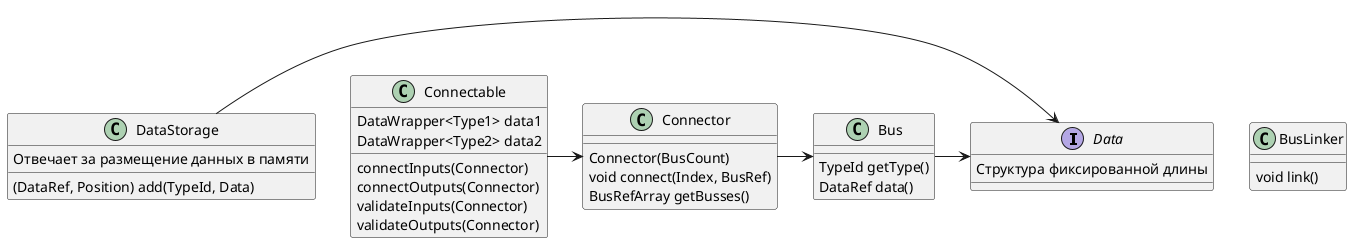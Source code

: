 @startuml

interface Data {
    Структура фиксированной длины
}

class Bus {
    TypeId getType()
    DataRef data()
}

class Connectable {
    DataWrapper<Type1> data1
    DataWrapper<Type2> data2
    сonnectInputs(Connector)
    connectOutputs(Connector)
    validateInputs(Connector)
    validateOutputs(Connector)
}

class Connector {
    Connector(BusCount)
    void connect(Index, BusRef)
    BusRefArray getBusses()
}

class DataStorage {
    Отвечает за размещение данных в памяти
    (DataRef, Position) add(TypeId, Data)
}

class BusLinker {
    void link()
}

Bus -> Data
DataStorage -> Data
Connector -> Bus
'Bus -> DataStorage
Connectable -> Connector

@enduml